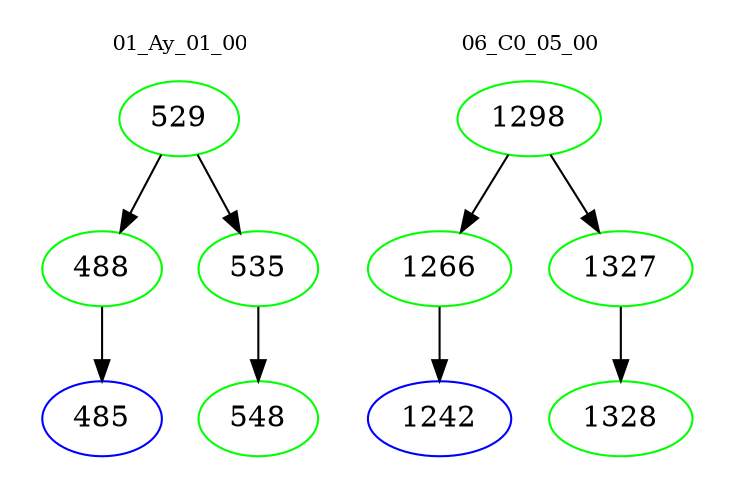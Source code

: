 digraph{
subgraph cluster_0 {
color = white
label = "01_Ay_01_00";
fontsize=10;
T0_529 [label="529", color="green"]
T0_529 -> T0_488 [color="black"]
T0_488 [label="488", color="green"]
T0_488 -> T0_485 [color="black"]
T0_485 [label="485", color="blue"]
T0_529 -> T0_535 [color="black"]
T0_535 [label="535", color="green"]
T0_535 -> T0_548 [color="black"]
T0_548 [label="548", color="green"]
}
subgraph cluster_1 {
color = white
label = "06_C0_05_00";
fontsize=10;
T1_1298 [label="1298", color="green"]
T1_1298 -> T1_1266 [color="black"]
T1_1266 [label="1266", color="green"]
T1_1266 -> T1_1242 [color="black"]
T1_1242 [label="1242", color="blue"]
T1_1298 -> T1_1327 [color="black"]
T1_1327 [label="1327", color="green"]
T1_1327 -> T1_1328 [color="black"]
T1_1328 [label="1328", color="green"]
}
}
